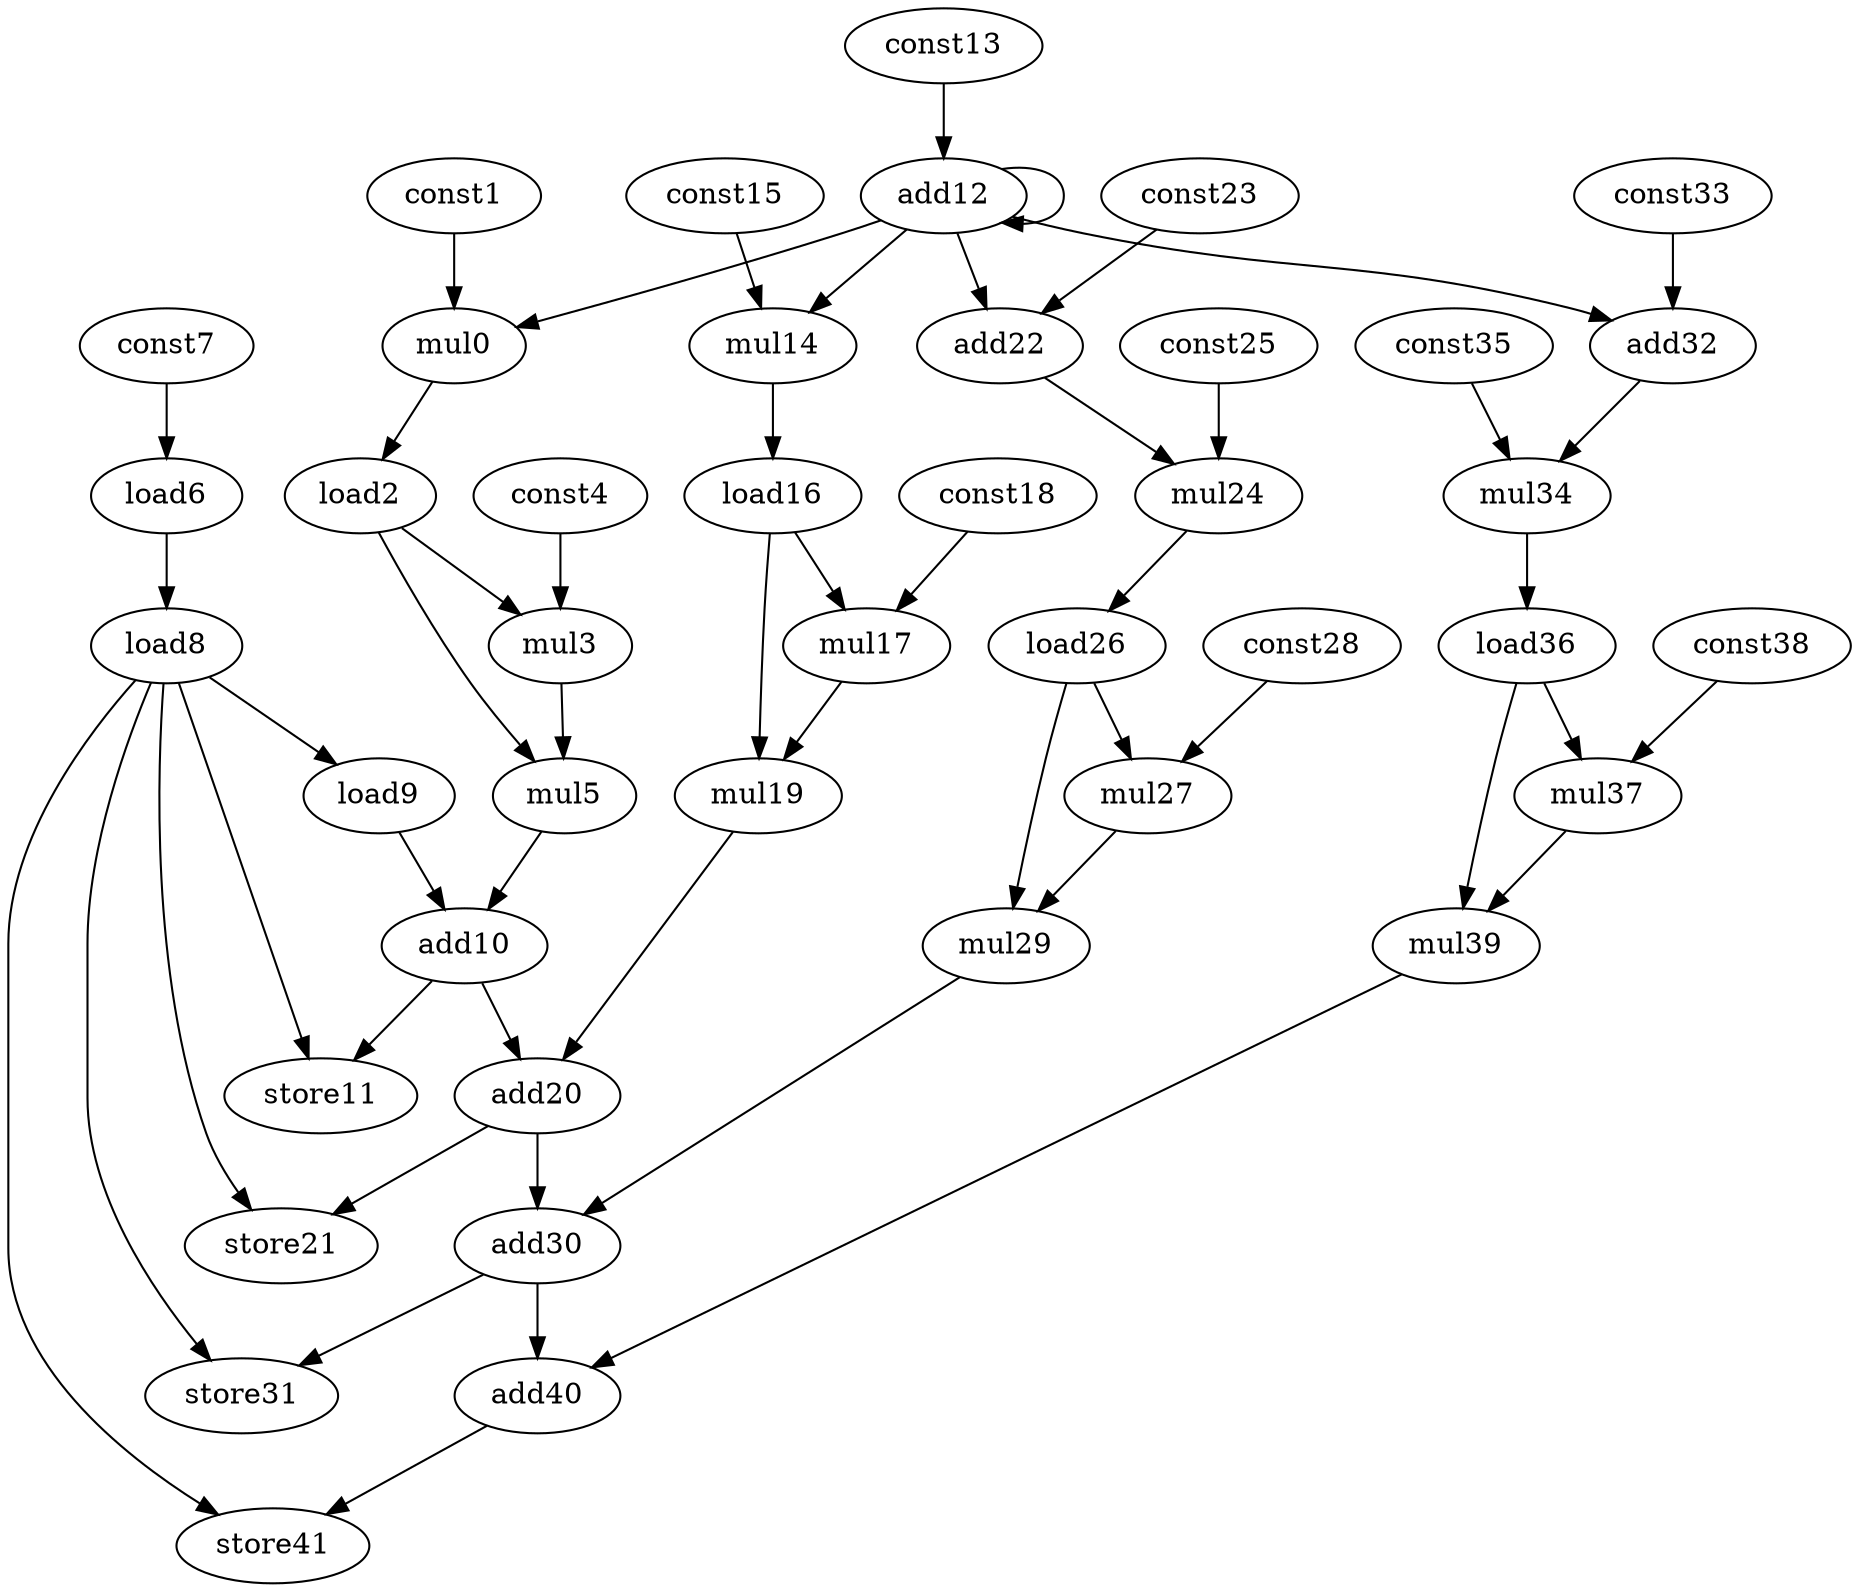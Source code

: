 digraph G {
mul0[opcode=mul];
const1[opcode=const];
load2[opcode=load];
mul3[opcode=mul];
const4[opcode=const];
mul5[opcode=mul];
load6[opcode=load];
const7[opcode=const];
load8[opcode=load];
load9[opcode=load];
add10[opcode=add];
store11[opcode=store];
add12[opcode=add];
const13[opcode=const];
mul14[opcode=mul];
const15[opcode=const];
load16[opcode=load];
mul17[opcode=mul];
const18[opcode=const];
mul19[opcode=mul];
add20[opcode=add];
store21[opcode=store];
add22[opcode=add];
const23[opcode=const];
mul24[opcode=mul];
const25[opcode=const];
load26[opcode=load];
mul27[opcode=mul];
const28[opcode=const];
mul29[opcode=mul];
add30[opcode=add];
store31[opcode=store];
add32[opcode=add];
const33[opcode=const];
mul34[opcode=mul];
const35[opcode=const];
load36[opcode=load];
mul37[opcode=mul];
const38[opcode=const];
mul39[opcode=mul];
add40[opcode=add];
store41[opcode=store];
load2->mul3[operand=0]; //load->mul
load2->mul5[operand=1]; //load->mul
mul3->mul5[operand=0]; //mul->mul
mul5->add10[operand=1]; //mul->add
load6->load8[operand=0]; //load->load
load8->load9[operand=0]; //load->load
load8->store11[operand=1]; //load->store
load8->store21[operand=1]; //load->store
load8->store31[operand=1]; //load->store
load8->store41[operand=1]; //load->store
load9->add10[operand=0]; //load->add
add10->store11[operand=0]; //add->store
add10->add20[operand=1]; //add->add
add12->mul14[operand=1]; //add->gep_mul
add12->mul0[operand=1]; //add->gep_mul
add12->add12[operand=0]; //add->add
add12->add22[operand=0]; //add->add
add12->add32[operand=0]; //add->add
load16->mul17[operand=0]; //load->mul
load16->mul19[operand=1]; //load->mul
mul17->mul19[operand=0]; //mul->mul
mul19->add20[operand=0]; //mul->add
add20->store21[operand=0]; //add->store
add20->add30[operand=1]; //add->add
add22->mul24[operand=1]; //add->gep_mul
load26->mul27[operand=0]; //load->mul
load26->mul29[operand=1]; //load->mul
mul27->mul29[operand=0]; //mul->mul
mul29->add30[operand=0]; //mul->add
add30->store31[operand=0]; //add->store
add30->add40[operand=1]; //add->add
add32->mul34[operand=1]; //add->gep_mul
load36->mul37[operand=0]; //load->mul
load36->mul39[operand=1]; //load->mul
mul37->mul39[operand=0]; //mul->mul
mul39->add40[operand=0]; //mul->add
add40->store41[operand=0]; //add->store
const1->mul0[operand=0]; //gep_const->gep_mul
mul0->load2[operand=0]; //gep_mul->load
const4->mul3[operand=1]; //const->mul
const7->load6[operand=0]; //const->load
const13->add12[operand=1]; //const->add
const15->mul14[operand=0]; //gep_const->gep_mul
mul14->load16[operand=0]; //gep_mul->load
const18->mul17[operand=1]; //const->mul
const23->add22[operand=1]; //const->add
const25->mul24[operand=0]; //gep_const->gep_mul
mul24->load26[operand=0]; //gep_mul->load
const28->mul27[operand=1]; //const->mul
const33->add32[operand=1]; //const->add
const35->mul34[operand=0]; //gep_const->gep_mul
mul34->load36[operand=0]; //gep_mul->load
const38->mul37[operand=1]; //const->mul
}

